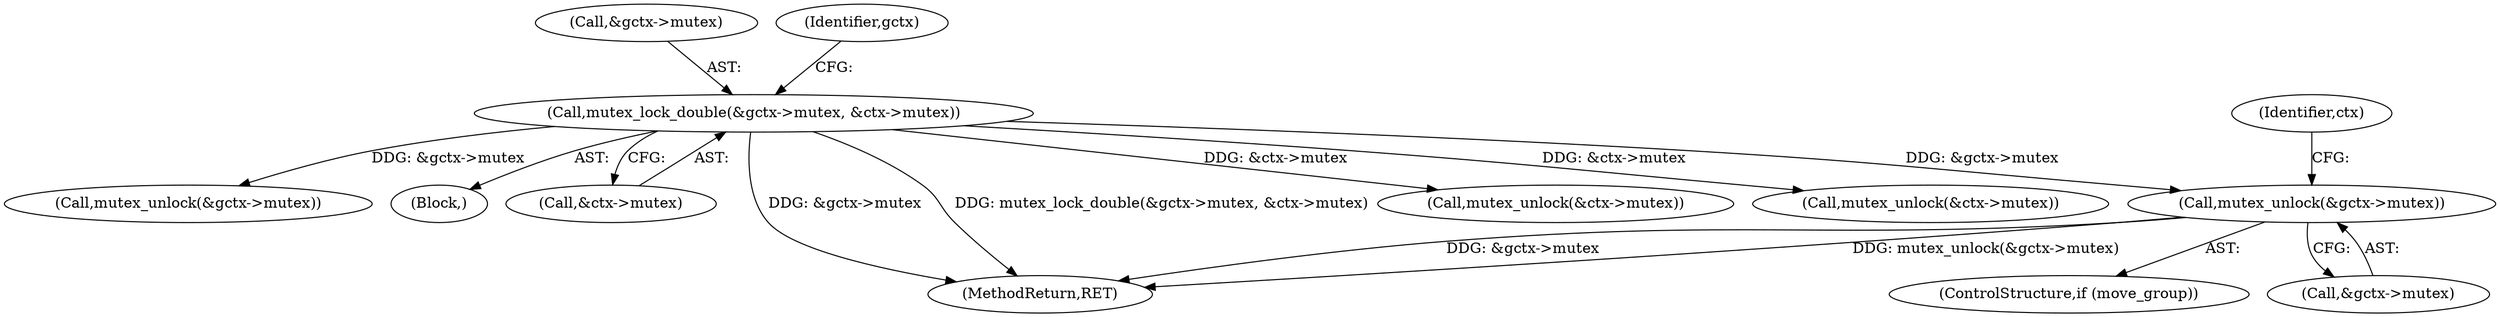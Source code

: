 digraph "1_linux_321027c1fe77f892f4ea07846aeae08cefbbb290@del" {
"1000795" [label="(Call,mutex_unlock(&gctx->mutex))"];
"1000621" [label="(Call,mutex_lock_double(&gctx->mutex, &ctx->mutex))"];
"1000743" [label="(Call,mutex_unlock(&gctx->mutex))"];
"1000795" [label="(Call,mutex_unlock(&gctx->mutex))"];
"1000615" [label="(Block,)"];
"1000622" [label="(Call,&gctx->mutex)"];
"1000633" [label="(Identifier,gctx)"];
"1000796" [label="(Call,&gctx->mutex)"];
"1000626" [label="(Call,&ctx->mutex)"];
"1000803" [label="(Identifier,ctx)"];
"1000843" [label="(MethodReturn,RET)"];
"1000793" [label="(ControlStructure,if (move_group))"];
"1000621" [label="(Call,mutex_lock_double(&gctx->mutex, &ctx->mutex))"];
"1000748" [label="(Call,mutex_unlock(&ctx->mutex))"];
"1000800" [label="(Call,mutex_unlock(&ctx->mutex))"];
"1000795" -> "1000793"  [label="AST: "];
"1000795" -> "1000796"  [label="CFG: "];
"1000796" -> "1000795"  [label="AST: "];
"1000803" -> "1000795"  [label="CFG: "];
"1000795" -> "1000843"  [label="DDG: &gctx->mutex"];
"1000795" -> "1000843"  [label="DDG: mutex_unlock(&gctx->mutex)"];
"1000621" -> "1000795"  [label="DDG: &gctx->mutex"];
"1000621" -> "1000615"  [label="AST: "];
"1000621" -> "1000626"  [label="CFG: "];
"1000622" -> "1000621"  [label="AST: "];
"1000626" -> "1000621"  [label="AST: "];
"1000633" -> "1000621"  [label="CFG: "];
"1000621" -> "1000843"  [label="DDG: &gctx->mutex"];
"1000621" -> "1000843"  [label="DDG: mutex_lock_double(&gctx->mutex, &ctx->mutex)"];
"1000621" -> "1000743"  [label="DDG: &gctx->mutex"];
"1000621" -> "1000748"  [label="DDG: &ctx->mutex"];
"1000621" -> "1000800"  [label="DDG: &ctx->mutex"];
}
